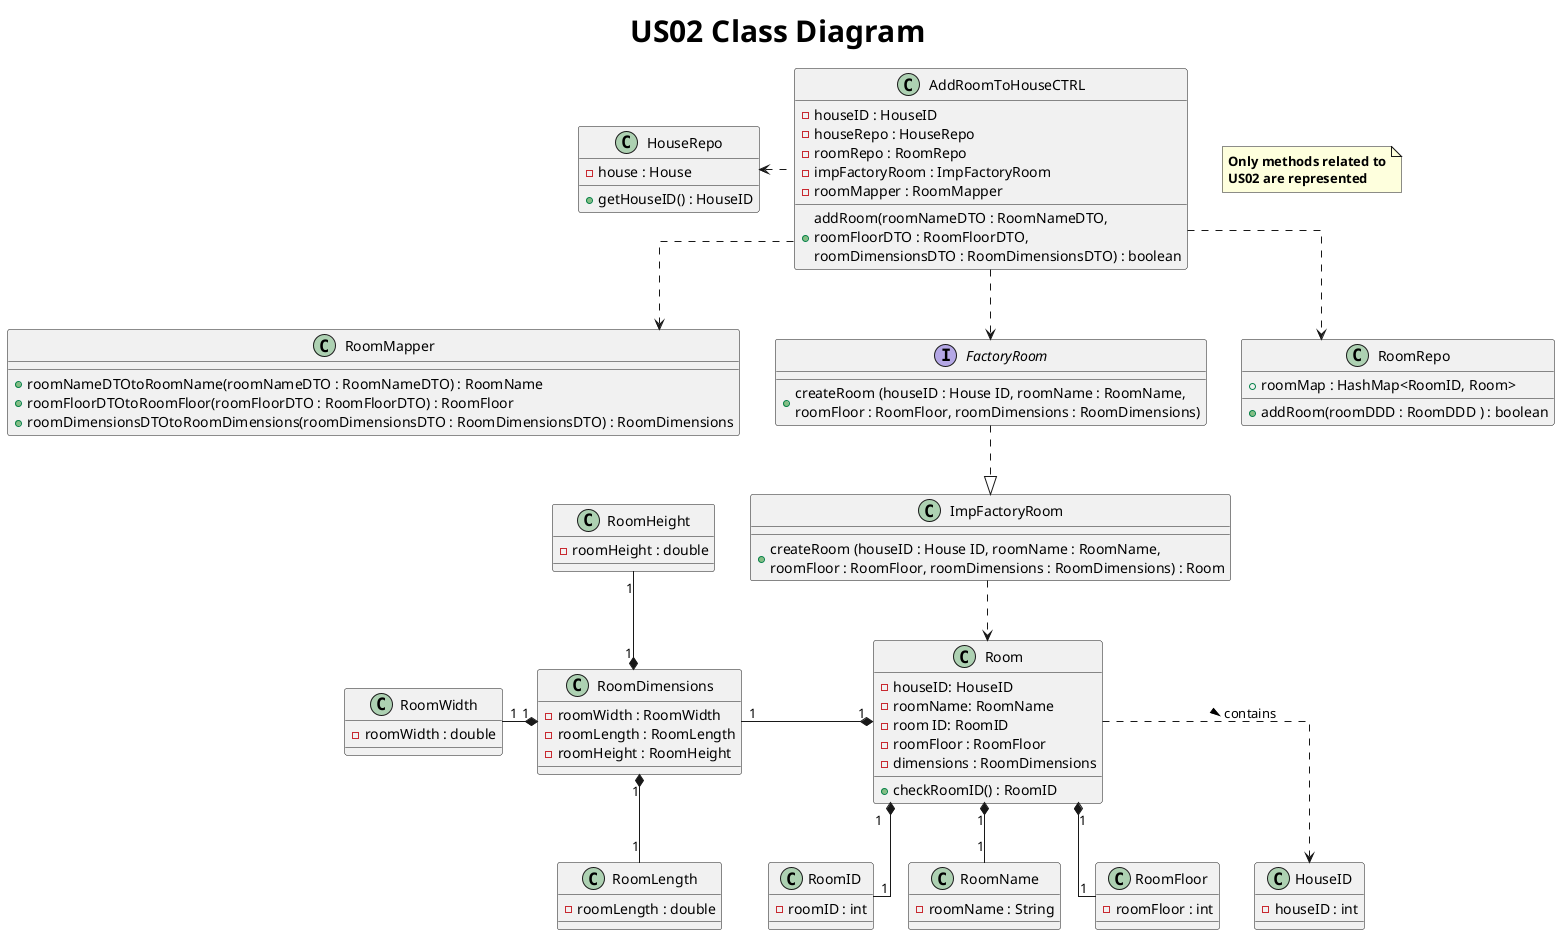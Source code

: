 @startuml

title <size: 30> US02 Class Diagram
note "<b>Only methods related to\n<b>US02 are represented" as N1
skinparam linetype ortho

class RoomMapper {
    + roomNameDTOtoRoomName(roomNameDTO : RoomNameDTO) : RoomName
    + roomFloorDTOtoRoomFloor(roomFloorDTO : RoomFloorDTO) : RoomFloor
    + roomDimensionsDTOtoRoomDimensions(roomDimensionsDTO : RoomDimensionsDTO) : RoomDimensions
}

class AddRoomToHouseCTRL {
    - houseID : HouseID
    - houseRepo : HouseRepo
    - roomRepo : RoomRepo
    - impFactoryRoom : ImpFactoryRoom
    - roomMapper : RoomMapper

    + addRoom(roomNameDTO : RoomNameDTO, \nroomFloorDTO : RoomFloorDTO, \nroomDimensionsDTO : RoomDimensionsDTO) : boolean
}

interface FactoryRoom {
    + createRoom (houseID : House ID, roomName : RoomName, \nroomFloor : RoomFloor, roomDimensions : RoomDimensions)
}

class Room {
    - houseID: HouseID
    - roomName: RoomName
    - room ID: RoomID
    - roomFloor : RoomFloor
    - dimensions : RoomDimensions
    + checkRoomID() : RoomID
}

class RoomDimensions{
     - roomWidth : RoomWidth
     - roomLength : RoomLength
     - roomHeight : RoomHeight
}

class RoomWidth{
     - roomWidth : double
}

class RoomLength{
     - roomLength : double
}

class RoomHeight{
     - roomHeight : double
}

class RoomID{
     - roomID : int
}

class RoomName{
     - roomName : String
}

class RoomFloor{
     - roomFloor : int
}

class HouseID{
     - houseID : int
}
class HouseRepo{
    - house : House
    + getHouseID() : HouseID
}

class ImpFactoryRoom{
    + createRoom (houseID : House ID, roomName : RoomName, \nroomFloor : RoomFloor, roomDimensions : RoomDimensions) : Room
}
class RoomRepo{
    + roomMap : HashMap<RoomID, Room>
    + addRoom(roomDDD : RoomDDD ) : boolean
}

AddRoomToHouseCTRL ..left> HouseRepo
AddRoomToHouseCTRL ..> RoomMapper
AddRoomToHouseCTRL ..> FactoryRoom
FactoryRoom ..|> ImpFactoryRoom
ImpFactoryRoom ..> Room
AddRoomToHouseCTRL ..> RoomRepo

' Aggregation relationships
Room "1" *-- "1" RoomName
Room "1" *-- "1" RoomID
Room "1" *-- "1" RoomFloor
Room "1" *--left "1" RoomDimensions
RoomDimensions "1" *-- "1" RoomLength
RoomDimensions "1" *--left "1" RoomWidth
RoomDimensions "1" *--up "1" RoomHeight

' Keeping HouseID separate from the main aggregate
Room ..> HouseID : contains >

@enduml